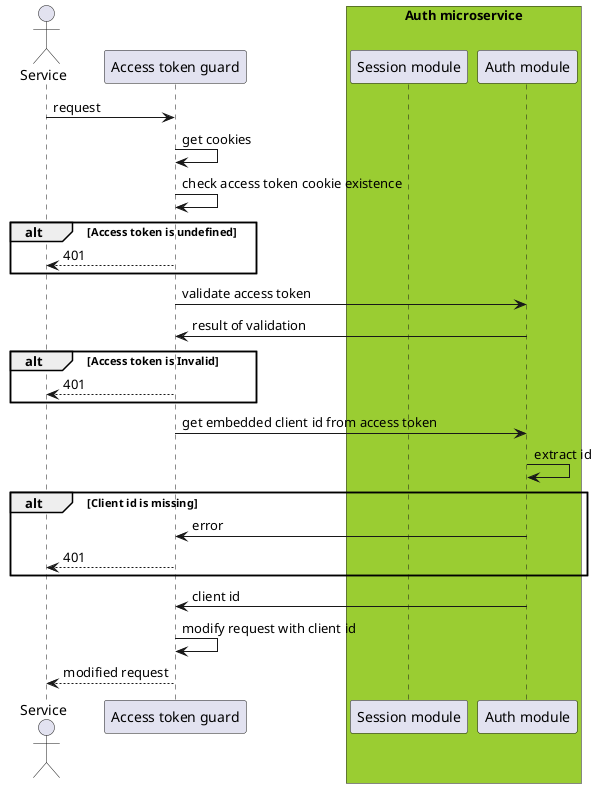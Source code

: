 @startuml access_token_guard

actor Service as se

participant "Access token guard" as atg

box "Auth microservice" #YellowGreen
  participant "Session module" as ssm
  participant "Auth module" as aum
end box

se -> atg : request
atg -> atg : get cookies
atg -> atg : check access token cookie existence

alt Access token is undefined
  atg --> se : 401
end

atg -> aum : validate access token
aum -> atg : result of validation

alt Access token is Invalid
  atg --> se : 401
end

atg -> aum : get embedded client id from access token
aum -> aum : extract id

alt Client id is missing
  aum -> atg : error
  atg --> se : 401
end

aum -> atg : client id
atg -> atg : modify request with client id
atg --> se : modified request
@enduml